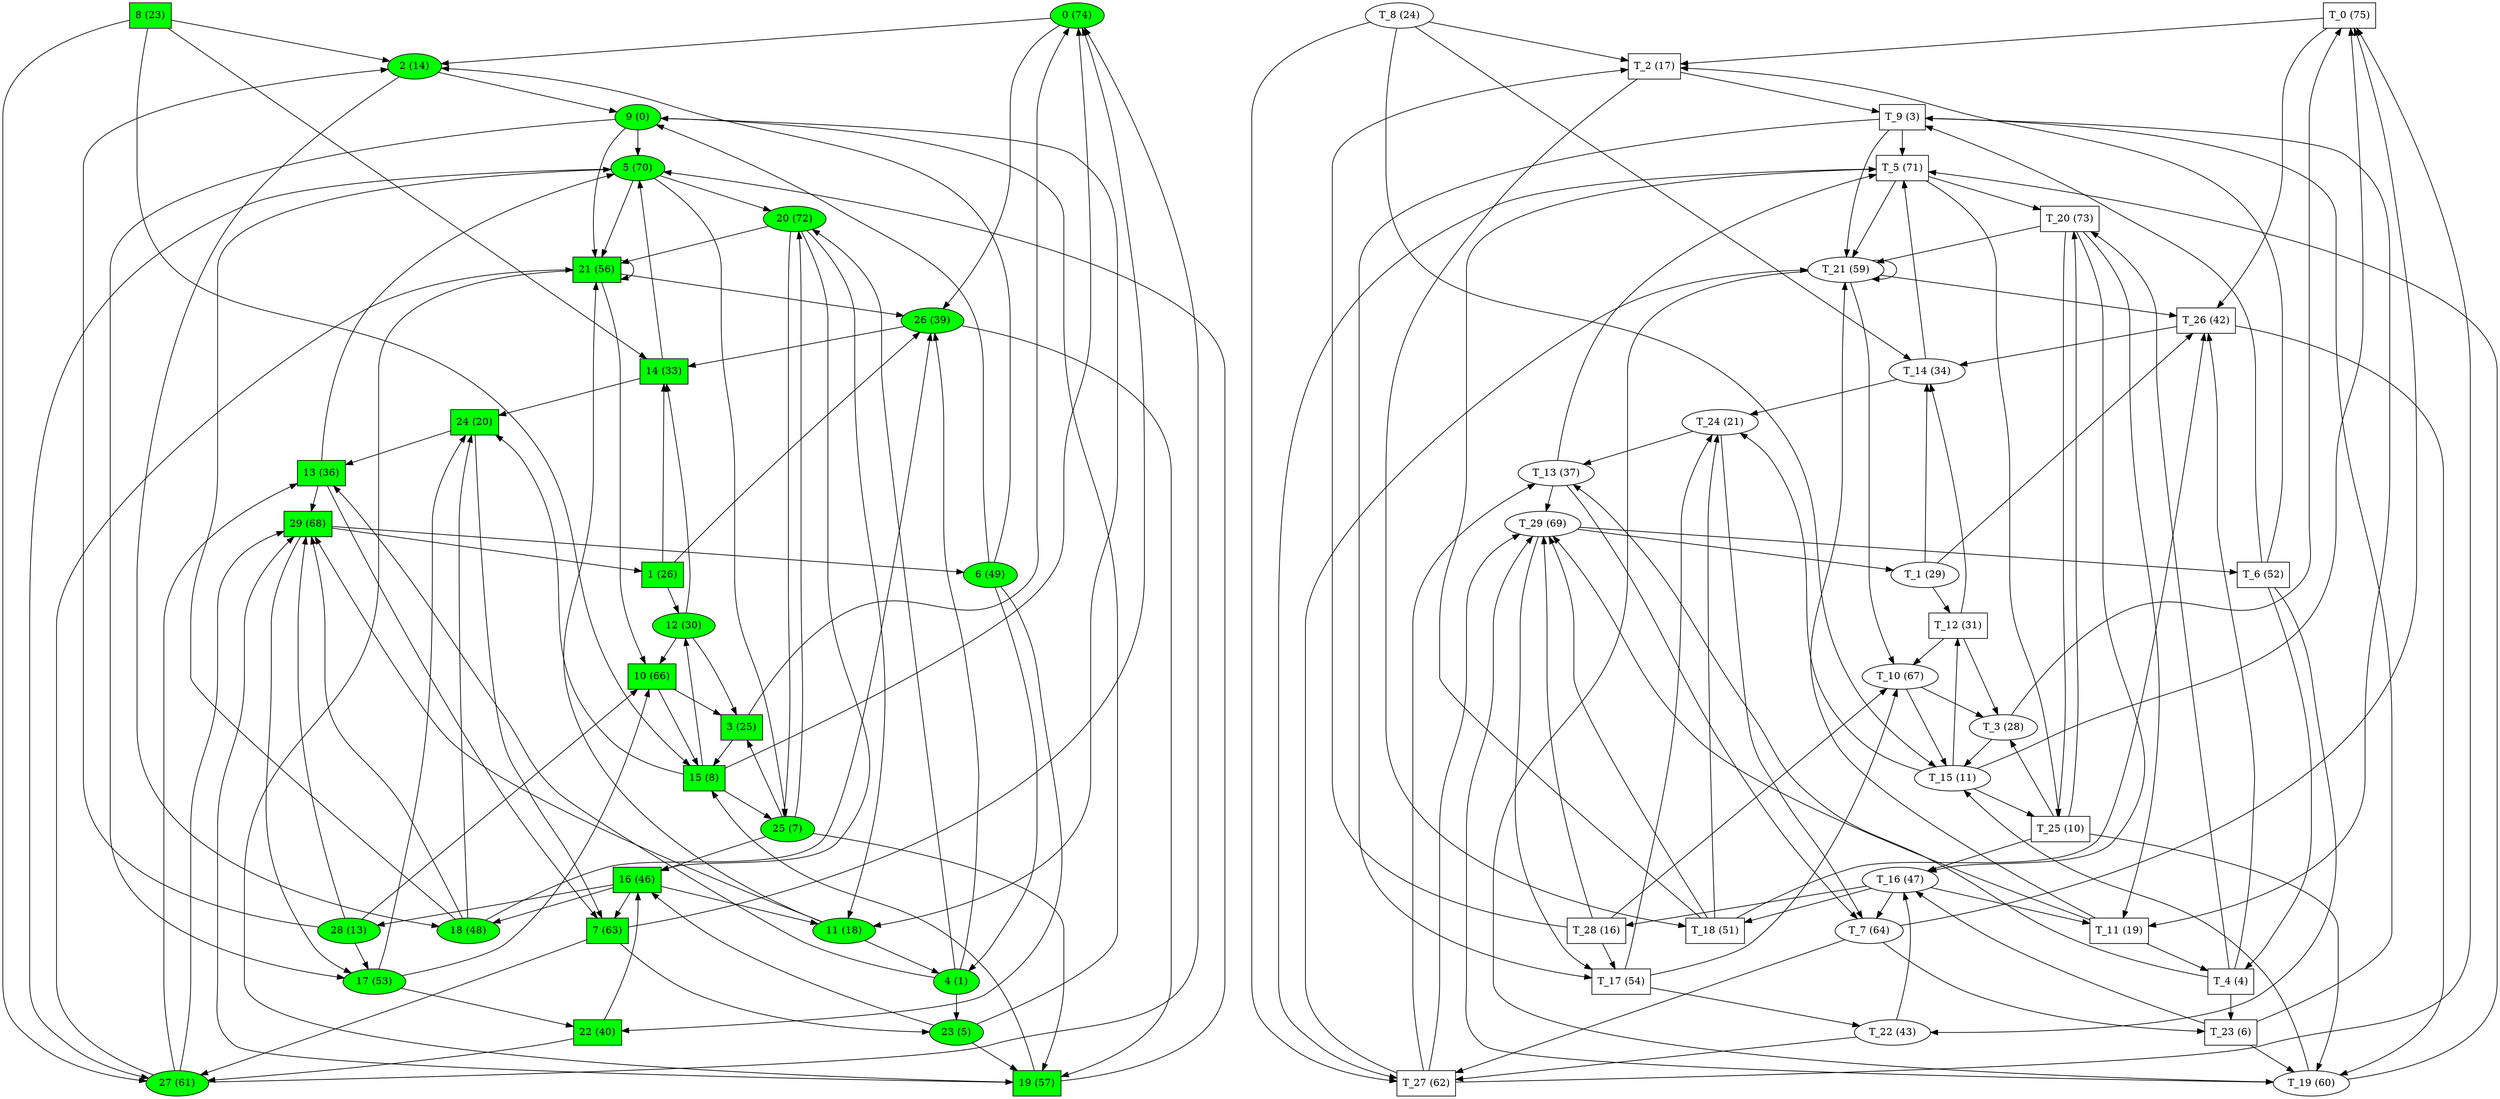 digraph G { 
"0"[label="\N (74)" , style=filled, fillcolor=green ]
"0"->"2"
"0"->"26"
"T_0"[label="\N (75)", color=black, shape=polygon ]
"T_0"->"T_2"
"T_0"->"T_26"
"1"[label="\N (26)", fillcolor=green, style=filled, shape=polygon ]
"1"->"12"
"1"->"14"
"1"->"26"
"T_1"[label="\N (29)" , color=black ]
"T_1"->"T_12"
"T_1"->"T_14"
"T_1"->"T_26"
"2"[label="\N (14)" , style=filled, fillcolor=green ]
"2"->"9"
"2"->"18"
"T_2"[label="\N (17)", color=black, shape=polygon ]
"T_2"->"T_9"
"T_2"->"T_18"
"3"[label="\N (25)", fillcolor=green, style=filled, shape=polygon ]
"3"->"0"
"3"->"15"
"T_3"[label="\N (28)" , color=black ]
"T_3"->"T_0"
"T_3"->"T_15"
"4"[label="\N (1)" , style=filled, fillcolor=green ]
"4"->"13"
"4"->"20"
"4"->"23"
"4"->"26"
"T_4"[label="\N (4)", color=black, shape=polygon ]
"T_4"->"T_13"
"T_4"->"T_20"
"T_4"->"T_23"
"T_4"->"T_26"
"5"[label="\N (70)" , style=filled, fillcolor=green ]
"5"->"20"
"5"->"21"
"5"->"25"
"5"->"27"
"T_5"[label="\N (71)", color=black, shape=polygon ]
"T_5"->"T_20"
"T_5"->"T_21"
"T_5"->"T_25"
"T_5"->"T_27"
"6"[label="\N (49)" , style=filled, fillcolor=green ]
"6"->"2"
"6"->"4"
"6"->"9"
"6"->"22"
"T_6"[label="\N (52)", color=black, shape=polygon ]
"T_6"->"T_2"
"T_6"->"T_4"
"T_6"->"T_9"
"T_6"->"T_22"
"7"[label="\N (63)", fillcolor=green, style=filled, shape=polygon ]
"7"->"0"
"7"->"23"
"7"->"27"
"T_7"[label="\N (64)" , color=black ]
"T_7"->"T_0"
"T_7"->"T_23"
"T_7"->"T_27"
"8"[label="\N (23)", fillcolor=green, style=filled, shape=polygon ]
"8"->"2"
"8"->"14"
"8"->"15"
"8"->"27"
"T_8"[label="\N (24)" , color=black ]
"T_8"->"T_2"
"T_8"->"T_14"
"T_8"->"T_15"
"T_8"->"T_27"
"9"[label="\N (0)" , style=filled, fillcolor=green ]
"9"->"5"
"9"->"11"
"9"->"17"
"9"->"21"
"T_9"[label="\N (3)", color=black, shape=polygon ]
"T_9"->"T_5"
"T_9"->"T_11"
"T_9"->"T_17"
"T_9"->"T_21"
"10"[label="\N (66)", fillcolor=green, style=filled, shape=polygon ]
"10"->"3"
"10"->"15"
"T_10"[label="\N (67)" , color=black ]
"T_10"->"T_3"
"T_10"->"T_15"
"11"[label="\N (18)" , style=filled, fillcolor=green ]
"11"->"4"
"11"->"21"
"11"->"29"
"T_11"[label="\N (19)", color=black, shape=polygon ]
"T_11"->"T_4"
"T_11"->"T_21"
"T_11"->"T_29"
"12"[label="\N (30)" , style=filled, fillcolor=green ]
"12"->"3"
"12"->"10"
"12"->"14"
"T_12"[label="\N (31)", color=black, shape=polygon ]
"T_12"->"T_3"
"T_12"->"T_10"
"T_12"->"T_14"
"13"[label="\N (36)", fillcolor=green, style=filled, shape=polygon ]
"13"->"5"
"13"->"7"
"13"->"29"
"T_13"[label="\N (37)" , color=black ]
"T_13"->"T_5"
"T_13"->"T_7"
"T_13"->"T_29"
"14"[label="\N (33)", fillcolor=green, style=filled, shape=polygon ]
"14"->"5"
"14"->"24"
"T_14"[label="\N (34)" , color=black ]
"T_14"->"T_5"
"T_14"->"T_24"
"15"[label="\N (8)", fillcolor=green, style=filled, shape=polygon ]
"15"->"0"
"15"->"12"
"15"->"24"
"15"->"25"
"T_15"[label="\N (11)" , color=black ]
"T_15"->"T_0"
"T_15"->"T_12"
"T_15"->"T_24"
"T_15"->"T_25"
"16"[label="\N (46)", fillcolor=green, style=filled, shape=polygon ]
"16"->"7"
"16"->"11"
"16"->"18"
"16"->"28"
"T_16"[label="\N (47)" , color=black ]
"T_16"->"T_7"
"T_16"->"T_11"
"T_16"->"T_18"
"T_16"->"T_28"
"17"[label="\N (53)" , style=filled, fillcolor=green ]
"17"->"10"
"17"->"22"
"17"->"24"
"T_17"[label="\N (54)", color=black, shape=polygon ]
"T_17"->"T_10"
"T_17"->"T_22"
"T_17"->"T_24"
"18"[label="\N (48)" , style=filled, fillcolor=green ]
"18"->"5"
"18"->"24"
"18"->"26"
"18"->"29"
"T_18"[label="\N (51)", color=black, shape=polygon ]
"T_18"->"T_5"
"T_18"->"T_24"
"T_18"->"T_26"
"T_18"->"T_29"
"19"[label="\N (57)", fillcolor=green, style=filled, shape=polygon ]
"19"->"5"
"19"->"15"
"19"->"29"
"T_19"[label="\N (60)" , color=black ]
"T_19"->"T_5"
"T_19"->"T_15"
"T_19"->"T_29"
"20"[label="\N (72)" , style=filled, fillcolor=green ]
"20"->"11"
"20"->"16"
"20"->"21"
"20"->"25"
"T_20"[label="\N (73)", color=black, shape=polygon ]
"T_20"->"T_11"
"T_20"->"T_16"
"T_20"->"T_21"
"T_20"->"T_25"
"21"[label="\N (56)", fillcolor=green, style=filled, shape=polygon ]
"21"->"10"
"21"->"19"
"21"->"21"
"21"->"26"
"T_21"[label="\N (59)" , color=black ]
"T_21"->"T_10"
"T_21"->"T_19"
"T_21"->"T_21"
"T_21"->"T_26"
"22"[label="\N (40)", fillcolor=green, style=filled, shape=polygon ]
"22"->"16"
"22"->"27"
"T_22"[label="\N (43)" , color=black ]
"T_22"->"T_16"
"T_22"->"T_27"
"23"[label="\N (5)" , style=filled, fillcolor=green ]
"23"->"9"
"23"->"16"
"23"->"19"
"T_23"[label="\N (6)", color=black, shape=polygon ]
"T_23"->"T_9"
"T_23"->"T_16"
"T_23"->"T_19"
"24"[label="\N (20)", fillcolor=green, style=filled, shape=polygon ]
"24"->"7"
"24"->"13"
"T_24"[label="\N (21)" , color=black ]
"T_24"->"T_7"
"T_24"->"T_13"
"25"[label="\N (7)" , style=filled, fillcolor=green ]
"25"->"3"
"25"->"16"
"25"->"19"
"25"->"20"
"T_25"[label="\N (10)", color=black, shape=polygon ]
"T_25"->"T_3"
"T_25"->"T_16"
"T_25"->"T_19"
"T_25"->"T_20"
"26"[label="\N (39)" , style=filled, fillcolor=green ]
"26"->"14"
"26"->"19"
"T_26"[label="\N (42)", color=black, shape=polygon ]
"T_26"->"T_14"
"T_26"->"T_19"
"27"[label="\N (61)" , style=filled, fillcolor=green ]
"27"->"0"
"27"->"13"
"27"->"21"
"27"->"29"
"T_27"[label="\N (62)", color=black, shape=polygon ]
"T_27"->"T_0"
"T_27"->"T_13"
"T_27"->"T_21"
"T_27"->"T_29"
"28"[label="\N (13)" , style=filled, fillcolor=green ]
"28"->"2"
"28"->"10"
"28"->"17"
"28"->"29"
"T_28"[label="\N (16)", color=black, shape=polygon ]
"T_28"->"T_2"
"T_28"->"T_10"
"T_28"->"T_17"
"T_28"->"T_29"
"29"[label="\N (68)", fillcolor=green, style=filled, shape=polygon ]
"29"->"1"
"29"->"6"
"29"->"17"
"T_29"[label="\N (69)" , color=black ]
"T_29"->"T_1"
"T_29"->"T_6"
"T_29"->"T_17"
}
